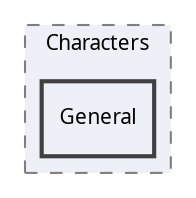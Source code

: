 digraph "General"
{
 // LATEX_PDF_SIZE
  edge [fontname="Calibrii",fontsize="10",labelfontname="Calibrii",labelfontsize="10"];
  node [fontname="Calibrii",fontsize="10",shape=record];
  compound=true
  subgraph clusterdir_d246d505dd15704a91f1b72223078db8 {
    graph [ bgcolor="#edf0f7", pencolor="grey50", style="filled,dashed,", label="Characters", fontname="Calibrii", fontsize="10", URL="dir_d246d505dd15704a91f1b72223078db8.html"]
  dir_a1b10d796555dfc587f744af2a712fd4 [shape=box, label="General", style="filled,bold,", fillcolor="#edf0f7", color="grey25", URL="dir_a1b10d796555dfc587f744af2a712fd4.html"];
  }
}
